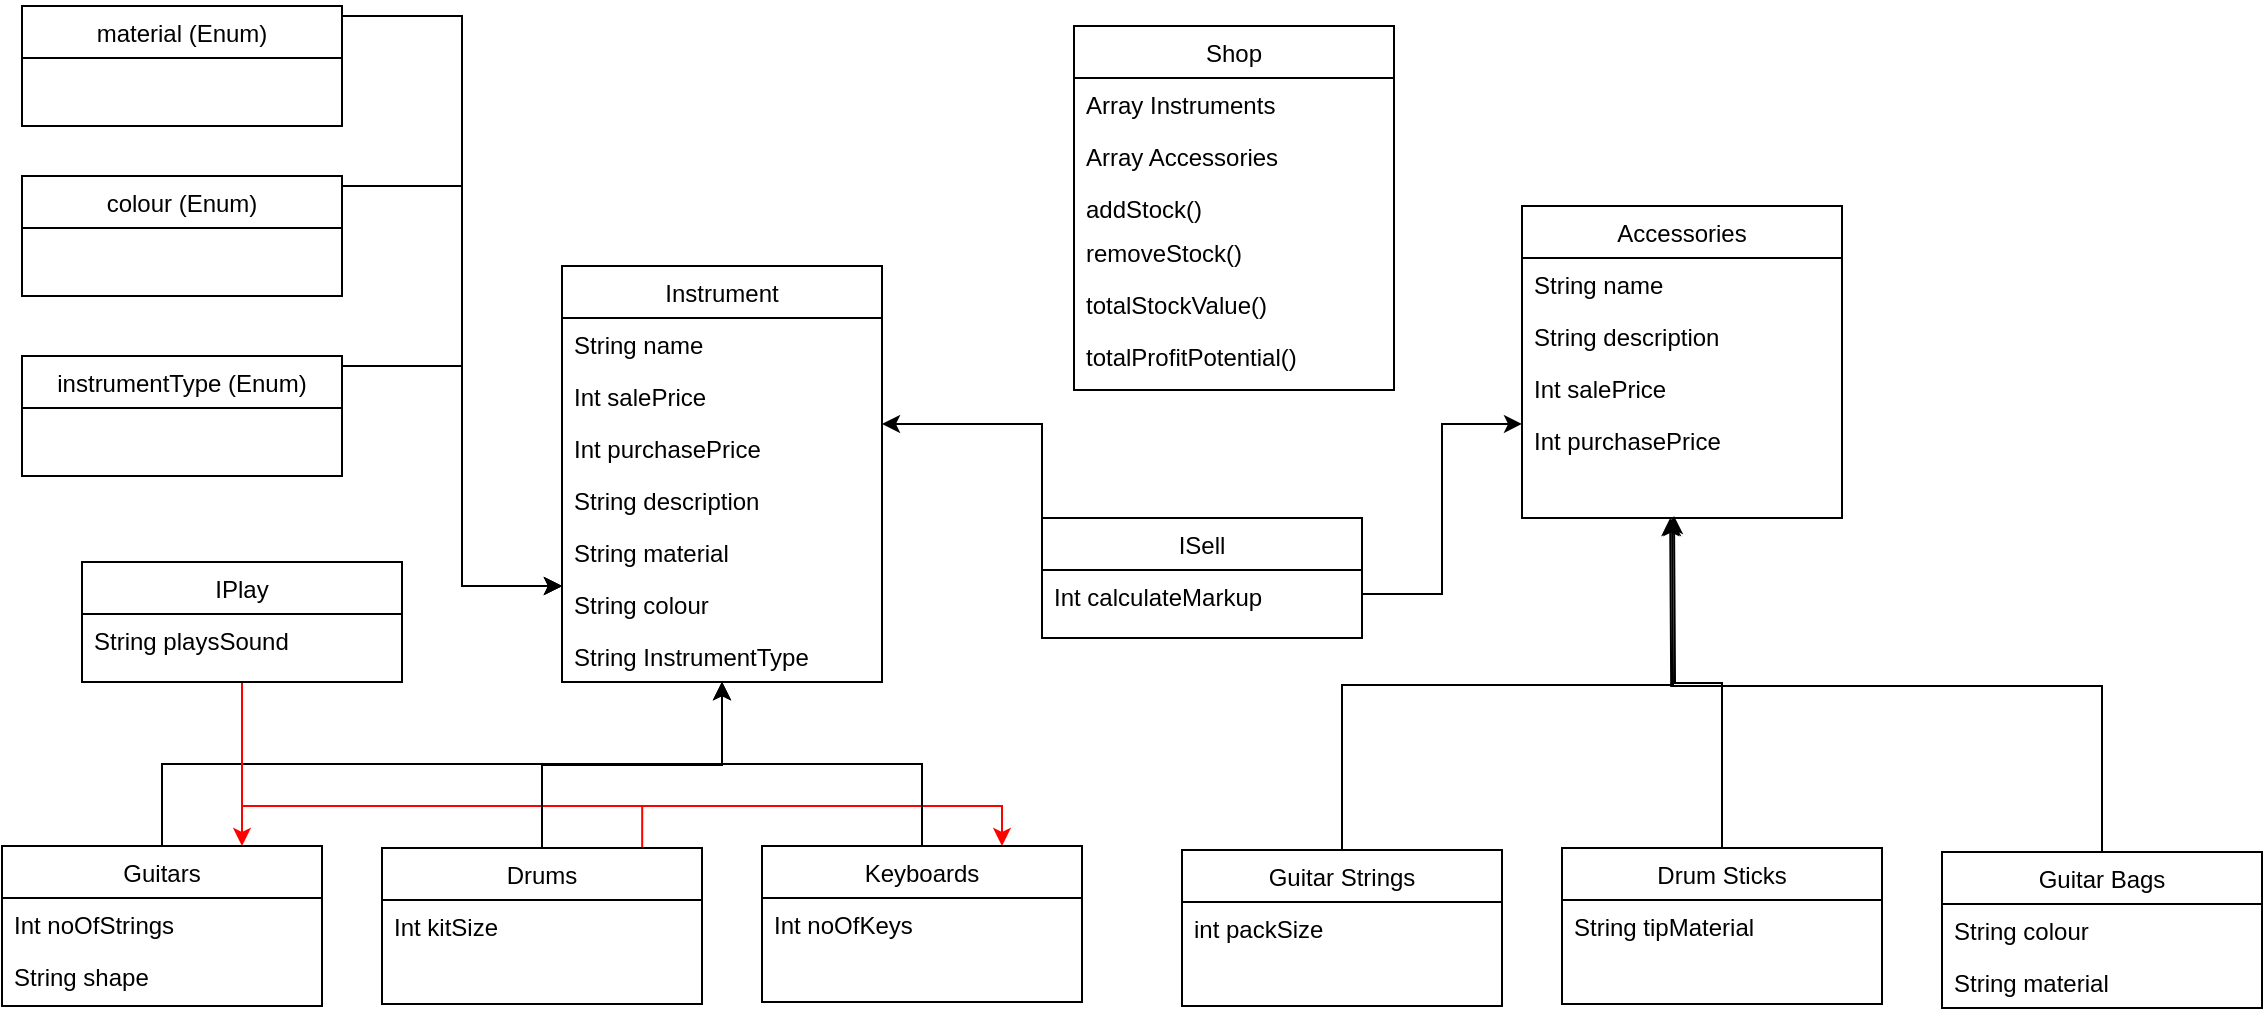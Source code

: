<mxfile version="14.7.2" type="device"><diagram id="C5RBs43oDa-KdzZeNtuy" name="Page-1"><mxGraphModel dx="2065" dy="514" grid="1" gridSize="10" guides="1" tooltips="1" connect="1" arrows="1" fold="1" page="1" pageScale="1" pageWidth="827" pageHeight="1169" math="0" shadow="0"><root><mxCell id="WIyWlLk6GJQsqaUBKTNV-0"/><mxCell id="WIyWlLk6GJQsqaUBKTNV-1" parent="WIyWlLk6GJQsqaUBKTNV-0"/><mxCell id="zkfFHV4jXpPFQw0GAbJ--13" value="Shop&#10;" style="swimlane;fontStyle=0;align=center;verticalAlign=top;childLayout=stackLayout;horizontal=1;startSize=26;horizontalStack=0;resizeParent=1;resizeLast=0;collapsible=1;marginBottom=0;rounded=0;shadow=0;strokeWidth=1;" parent="WIyWlLk6GJQsqaUBKTNV-1" vertex="1"><mxGeometry x="386" y="120" width="160" height="182" as="geometry"><mxRectangle x="340" y="380" width="170" height="26" as="alternateBounds"/></mxGeometry></mxCell><mxCell id="fQYTBatKoe05oKKrotgL-78" value="Array Instruments" style="text;align=left;verticalAlign=top;spacingLeft=4;spacingRight=4;overflow=hidden;rotatable=0;points=[[0,0.5],[1,0.5]];portConstraint=eastwest;" vertex="1" parent="zkfFHV4jXpPFQw0GAbJ--13"><mxGeometry y="26" width="160" height="26" as="geometry"/></mxCell><mxCell id="fQYTBatKoe05oKKrotgL-79" value="Array Accessories" style="text;align=left;verticalAlign=top;spacingLeft=4;spacingRight=4;overflow=hidden;rotatable=0;points=[[0,0.5],[1,0.5]];portConstraint=eastwest;" vertex="1" parent="zkfFHV4jXpPFQw0GAbJ--13"><mxGeometry y="52" width="160" height="26" as="geometry"/></mxCell><mxCell id="fQYTBatKoe05oKKrotgL-80" value="addStock()" style="text;align=left;verticalAlign=top;spacingLeft=4;spacingRight=4;overflow=hidden;rotatable=0;points=[[0,0.5],[1,0.5]];portConstraint=eastwest;" vertex="1" parent="zkfFHV4jXpPFQw0GAbJ--13"><mxGeometry y="78" width="160" height="22" as="geometry"/></mxCell><mxCell id="fQYTBatKoe05oKKrotgL-81" value="removeStock()" style="text;align=left;verticalAlign=top;spacingLeft=4;spacingRight=4;overflow=hidden;rotatable=0;points=[[0,0.5],[1,0.5]];portConstraint=eastwest;" vertex="1" parent="zkfFHV4jXpPFQw0GAbJ--13"><mxGeometry y="100" width="160" height="26" as="geometry"/></mxCell><mxCell id="fQYTBatKoe05oKKrotgL-82" value="totalStockValue()" style="text;align=left;verticalAlign=top;spacingLeft=4;spacingRight=4;overflow=hidden;rotatable=0;points=[[0,0.5],[1,0.5]];portConstraint=eastwest;" vertex="1" parent="zkfFHV4jXpPFQw0GAbJ--13"><mxGeometry y="126" width="160" height="26" as="geometry"/></mxCell><mxCell id="fQYTBatKoe05oKKrotgL-83" value="totalProfitPotential()" style="text;align=left;verticalAlign=top;spacingLeft=4;spacingRight=4;overflow=hidden;rotatable=0;points=[[0,0.5],[1,0.5]];portConstraint=eastwest;" vertex="1" parent="zkfFHV4jXpPFQw0GAbJ--13"><mxGeometry y="152" width="160" height="26" as="geometry"/></mxCell><mxCell id="fQYTBatKoe05oKKrotgL-1" value="Accessories" style="swimlane;fontStyle=0;align=center;verticalAlign=top;childLayout=stackLayout;horizontal=1;startSize=26;horizontalStack=0;resizeParent=1;resizeLast=0;collapsible=1;marginBottom=0;rounded=0;shadow=0;strokeWidth=1;" vertex="1" parent="WIyWlLk6GJQsqaUBKTNV-1"><mxGeometry x="610" y="210" width="160" height="156" as="geometry"><mxRectangle x="340" y="380" width="170" height="26" as="alternateBounds"/></mxGeometry></mxCell><mxCell id="fQYTBatKoe05oKKrotgL-64" value="String name" style="text;align=left;verticalAlign=top;spacingLeft=4;spacingRight=4;overflow=hidden;rotatable=0;points=[[0,0.5],[1,0.5]];portConstraint=eastwest;" vertex="1" parent="fQYTBatKoe05oKKrotgL-1"><mxGeometry y="26" width="160" height="26" as="geometry"/></mxCell><mxCell id="fQYTBatKoe05oKKrotgL-67" value="String description" style="text;align=left;verticalAlign=top;spacingLeft=4;spacingRight=4;overflow=hidden;rotatable=0;points=[[0,0.5],[1,0.5]];portConstraint=eastwest;" vertex="1" parent="fQYTBatKoe05oKKrotgL-1"><mxGeometry y="52" width="160" height="26" as="geometry"/></mxCell><mxCell id="fQYTBatKoe05oKKrotgL-65" value="Int salePrice" style="text;align=left;verticalAlign=top;spacingLeft=4;spacingRight=4;overflow=hidden;rotatable=0;points=[[0,0.5],[1,0.5]];portConstraint=eastwest;" vertex="1" parent="fQYTBatKoe05oKKrotgL-1"><mxGeometry y="78" width="160" height="26" as="geometry"/></mxCell><mxCell id="fQYTBatKoe05oKKrotgL-66" value="Int purchasePrice" style="text;align=left;verticalAlign=top;spacingLeft=4;spacingRight=4;overflow=hidden;rotatable=0;points=[[0,0.5],[1,0.5]];portConstraint=eastwest;" vertex="1" parent="fQYTBatKoe05oKKrotgL-1"><mxGeometry y="104" width="160" height="26" as="geometry"/></mxCell><mxCell id="fQYTBatKoe05oKKrotgL-45" style="edgeStyle=orthogonalEdgeStyle;rounded=0;orthogonalLoop=1;jettySize=auto;html=1;exitX=0.5;exitY=0;exitDx=0;exitDy=0;entryX=0.5;entryY=1;entryDx=0;entryDy=0;" edge="1" parent="WIyWlLk6GJQsqaUBKTNV-1" source="fQYTBatKoe05oKKrotgL-13" target="fQYTBatKoe05oKKrotgL-19"><mxGeometry relative="1" as="geometry"/></mxCell><mxCell id="fQYTBatKoe05oKKrotgL-13" value="Guitars" style="swimlane;fontStyle=0;align=center;verticalAlign=top;childLayout=stackLayout;horizontal=1;startSize=26;horizontalStack=0;resizeParent=1;resizeLast=0;collapsible=1;marginBottom=0;rounded=0;shadow=0;strokeWidth=1;" vertex="1" parent="WIyWlLk6GJQsqaUBKTNV-1"><mxGeometry x="-150" y="530" width="160" height="80" as="geometry"><mxRectangle x="130" y="380" width="160" height="26" as="alternateBounds"/></mxGeometry></mxCell><mxCell id="fQYTBatKoe05oKKrotgL-36" value="Int noOfStrings" style="text;align=left;verticalAlign=top;spacingLeft=4;spacingRight=4;overflow=hidden;rotatable=0;points=[[0,0.5],[1,0.5]];portConstraint=eastwest;" vertex="1" parent="fQYTBatKoe05oKKrotgL-13"><mxGeometry y="26" width="160" height="26" as="geometry"/></mxCell><mxCell id="fQYTBatKoe05oKKrotgL-37" value="String shape" style="text;align=left;verticalAlign=top;spacingLeft=4;spacingRight=4;overflow=hidden;rotatable=0;points=[[0,0.5],[1,0.5]];portConstraint=eastwest;" vertex="1" parent="fQYTBatKoe05oKKrotgL-13"><mxGeometry y="52" width="160" height="26" as="geometry"/></mxCell><mxCell id="fQYTBatKoe05oKKrotgL-19" value="Instrument" style="swimlane;fontStyle=0;align=center;verticalAlign=top;childLayout=stackLayout;horizontal=1;startSize=26;horizontalStack=0;resizeParent=1;resizeLast=0;collapsible=1;marginBottom=0;rounded=0;shadow=0;strokeWidth=1;" vertex="1" parent="WIyWlLk6GJQsqaUBKTNV-1"><mxGeometry x="130" y="240" width="160" height="208" as="geometry"><mxRectangle x="340" y="380" width="170" height="26" as="alternateBounds"/></mxGeometry></mxCell><mxCell id="fQYTBatKoe05oKKrotgL-29" value="String name" style="text;align=left;verticalAlign=top;spacingLeft=4;spacingRight=4;overflow=hidden;rotatable=0;points=[[0,0.5],[1,0.5]];portConstraint=eastwest;" vertex="1" parent="fQYTBatKoe05oKKrotgL-19"><mxGeometry y="26" width="160" height="26" as="geometry"/></mxCell><mxCell id="fQYTBatKoe05oKKrotgL-0" value="Int salePrice" style="text;align=left;verticalAlign=top;spacingLeft=4;spacingRight=4;overflow=hidden;rotatable=0;points=[[0,0.5],[1,0.5]];portConstraint=eastwest;" vertex="1" parent="fQYTBatKoe05oKKrotgL-19"><mxGeometry y="52" width="160" height="26" as="geometry"/></mxCell><mxCell id="fQYTBatKoe05oKKrotgL-12" value="Int purchasePrice" style="text;align=left;verticalAlign=top;spacingLeft=4;spacingRight=4;overflow=hidden;rotatable=0;points=[[0,0.5],[1,0.5]];portConstraint=eastwest;" vertex="1" parent="fQYTBatKoe05oKKrotgL-19"><mxGeometry y="78" width="160" height="26" as="geometry"/></mxCell><mxCell id="fQYTBatKoe05oKKrotgL-31" value="String description" style="text;align=left;verticalAlign=top;spacingLeft=4;spacingRight=4;overflow=hidden;rotatable=0;points=[[0,0.5],[1,0.5]];portConstraint=eastwest;" vertex="1" parent="fQYTBatKoe05oKKrotgL-19"><mxGeometry y="104" width="160" height="26" as="geometry"/></mxCell><mxCell id="fQYTBatKoe05oKKrotgL-21" value="String material" style="text;align=left;verticalAlign=top;spacingLeft=4;spacingRight=4;overflow=hidden;rotatable=0;points=[[0,0.5],[1,0.5]];portConstraint=eastwest;" vertex="1" parent="fQYTBatKoe05oKKrotgL-19"><mxGeometry y="130" width="160" height="26" as="geometry"/></mxCell><mxCell id="fQYTBatKoe05oKKrotgL-24" value="String colour" style="text;align=left;verticalAlign=top;spacingLeft=4;spacingRight=4;overflow=hidden;rotatable=0;points=[[0,0.5],[1,0.5]];portConstraint=eastwest;" vertex="1" parent="fQYTBatKoe05oKKrotgL-19"><mxGeometry y="156" width="160" height="26" as="geometry"/></mxCell><mxCell id="fQYTBatKoe05oKKrotgL-25" value="String InstrumentType" style="text;align=left;verticalAlign=top;spacingLeft=4;spacingRight=4;overflow=hidden;rotatable=0;points=[[0,0.5],[1,0.5]];portConstraint=eastwest;" vertex="1" parent="fQYTBatKoe05oKKrotgL-19"><mxGeometry y="182" width="160" height="26" as="geometry"/></mxCell><mxCell id="fQYTBatKoe05oKKrotgL-86" style="edgeStyle=orthogonalEdgeStyle;rounded=0;orthogonalLoop=1;jettySize=auto;html=1;exitX=0.5;exitY=1;exitDx=0;exitDy=0;entryX=0.75;entryY=0;entryDx=0;entryDy=0;strokeColor=#FF0000;" edge="1" parent="WIyWlLk6GJQsqaUBKTNV-1" source="fQYTBatKoe05oKKrotgL-26" target="fQYTBatKoe05oKKrotgL-13"><mxGeometry relative="1" as="geometry"/></mxCell><mxCell id="fQYTBatKoe05oKKrotgL-87" style="edgeStyle=orthogonalEdgeStyle;rounded=0;orthogonalLoop=1;jettySize=auto;html=1;exitX=0.5;exitY=1;exitDx=0;exitDy=0;entryX=0.813;entryY=0.115;entryDx=0;entryDy=0;entryPerimeter=0;strokeColor=#FF0000;" edge="1" parent="WIyWlLk6GJQsqaUBKTNV-1" source="fQYTBatKoe05oKKrotgL-26" target="fQYTBatKoe05oKKrotgL-38"><mxGeometry relative="1" as="geometry"><Array as="points"><mxPoint x="-30" y="510"/><mxPoint x="170" y="510"/></Array></mxGeometry></mxCell><mxCell id="fQYTBatKoe05oKKrotgL-88" style="edgeStyle=orthogonalEdgeStyle;rounded=0;orthogonalLoop=1;jettySize=auto;html=1;exitX=0.5;exitY=1;exitDx=0;exitDy=0;entryX=0.75;entryY=0;entryDx=0;entryDy=0;fillColor=#FF0000;strokeColor=#FF0000;" edge="1" parent="WIyWlLk6GJQsqaUBKTNV-1" source="fQYTBatKoe05oKKrotgL-26" target="fQYTBatKoe05oKKrotgL-41"><mxGeometry relative="1" as="geometry"><Array as="points"><mxPoint x="-30" y="510"/><mxPoint x="350" y="510"/></Array></mxGeometry></mxCell><mxCell id="fQYTBatKoe05oKKrotgL-26" value="IPlay" style="swimlane;fontStyle=0;align=center;verticalAlign=top;childLayout=stackLayout;horizontal=1;startSize=26;horizontalStack=0;resizeParent=1;resizeLast=0;collapsible=1;marginBottom=0;rounded=0;shadow=0;strokeWidth=1;" vertex="1" parent="WIyWlLk6GJQsqaUBKTNV-1"><mxGeometry x="-110" y="388" width="160" height="60" as="geometry"><mxRectangle x="340" y="380" width="170" height="26" as="alternateBounds"/></mxGeometry></mxCell><mxCell id="fQYTBatKoe05oKKrotgL-27" value="String playsSound" style="text;align=left;verticalAlign=top;spacingLeft=4;spacingRight=4;overflow=hidden;rotatable=0;points=[[0,0.5],[1,0.5]];portConstraint=eastwest;" vertex="1" parent="fQYTBatKoe05oKKrotgL-26"><mxGeometry y="26" width="160" height="26" as="geometry"/></mxCell><mxCell id="fQYTBatKoe05oKKrotgL-61" style="edgeStyle=orthogonalEdgeStyle;rounded=0;orthogonalLoop=1;jettySize=auto;html=1;exitX=1;exitY=0.5;exitDx=0;exitDy=0;" edge="1" parent="WIyWlLk6GJQsqaUBKTNV-1" source="fQYTBatKoe05oKKrotgL-32"><mxGeometry relative="1" as="geometry"><mxPoint x="130" y="400" as="targetPoint"/><Array as="points"><mxPoint x="80" y="200"/><mxPoint x="80" y="400"/></Array></mxGeometry></mxCell><mxCell id="fQYTBatKoe05oKKrotgL-32" value="colour (Enum)" style="swimlane;fontStyle=0;align=center;verticalAlign=top;childLayout=stackLayout;horizontal=1;startSize=26;horizontalStack=0;resizeParent=1;resizeLast=0;collapsible=1;marginBottom=0;rounded=0;shadow=0;strokeWidth=1;" vertex="1" parent="WIyWlLk6GJQsqaUBKTNV-1"><mxGeometry x="-140" y="195" width="160" height="60" as="geometry"><mxRectangle x="340" y="380" width="170" height="26" as="alternateBounds"/></mxGeometry></mxCell><mxCell id="fQYTBatKoe05oKKrotgL-63" style="edgeStyle=orthogonalEdgeStyle;rounded=0;orthogonalLoop=1;jettySize=auto;html=1;exitX=1;exitY=0.5;exitDx=0;exitDy=0;" edge="1" parent="WIyWlLk6GJQsqaUBKTNV-1" source="fQYTBatKoe05oKKrotgL-33" target="fQYTBatKoe05oKKrotgL-24"><mxGeometry relative="1" as="geometry"><Array as="points"><mxPoint x="80" y="115"/><mxPoint x="80" y="400"/></Array></mxGeometry></mxCell><mxCell id="fQYTBatKoe05oKKrotgL-33" value="material (Enum)" style="swimlane;fontStyle=0;align=center;verticalAlign=top;childLayout=stackLayout;horizontal=1;startSize=26;horizontalStack=0;resizeParent=1;resizeLast=0;collapsible=1;marginBottom=0;rounded=0;shadow=0;strokeWidth=1;" vertex="1" parent="WIyWlLk6GJQsqaUBKTNV-1"><mxGeometry x="-140" y="110" width="160" height="60" as="geometry"><mxRectangle x="340" y="380" width="170" height="26" as="alternateBounds"/></mxGeometry></mxCell><mxCell id="fQYTBatKoe05oKKrotgL-62" style="edgeStyle=orthogonalEdgeStyle;rounded=0;orthogonalLoop=1;jettySize=auto;html=1;exitX=1;exitY=0.5;exitDx=0;exitDy=0;" edge="1" parent="WIyWlLk6GJQsqaUBKTNV-1" source="fQYTBatKoe05oKKrotgL-34"><mxGeometry relative="1" as="geometry"><mxPoint x="130" y="400" as="targetPoint"/><Array as="points"><mxPoint x="80" y="290"/><mxPoint x="80" y="400"/></Array></mxGeometry></mxCell><mxCell id="fQYTBatKoe05oKKrotgL-34" value="instrumentType (Enum)" style="swimlane;fontStyle=0;align=center;verticalAlign=top;childLayout=stackLayout;horizontal=1;startSize=26;horizontalStack=0;resizeParent=1;resizeLast=0;collapsible=1;marginBottom=0;rounded=0;shadow=0;strokeWidth=1;" vertex="1" parent="WIyWlLk6GJQsqaUBKTNV-1"><mxGeometry x="-140" y="285" width="160" height="60" as="geometry"><mxRectangle x="340" y="380" width="170" height="26" as="alternateBounds"/></mxGeometry></mxCell><mxCell id="fQYTBatKoe05oKKrotgL-48" style="edgeStyle=orthogonalEdgeStyle;rounded=0;orthogonalLoop=1;jettySize=auto;html=1;exitX=0.5;exitY=0;exitDx=0;exitDy=0;entryX=0.5;entryY=1;entryDx=0;entryDy=0;entryPerimeter=0;" edge="1" parent="WIyWlLk6GJQsqaUBKTNV-1" source="fQYTBatKoe05oKKrotgL-38" target="fQYTBatKoe05oKKrotgL-25"><mxGeometry relative="1" as="geometry"/></mxCell><mxCell id="fQYTBatKoe05oKKrotgL-38" value="Drums" style="swimlane;fontStyle=0;align=center;verticalAlign=top;childLayout=stackLayout;horizontal=1;startSize=26;horizontalStack=0;resizeParent=1;resizeLast=0;collapsible=1;marginBottom=0;rounded=0;shadow=0;strokeWidth=1;" vertex="1" parent="WIyWlLk6GJQsqaUBKTNV-1"><mxGeometry x="40" y="531" width="160" height="78" as="geometry"><mxRectangle x="130" y="380" width="160" height="26" as="alternateBounds"/></mxGeometry></mxCell><mxCell id="fQYTBatKoe05oKKrotgL-39" value="Int kitSize" style="text;align=left;verticalAlign=top;spacingLeft=4;spacingRight=4;overflow=hidden;rotatable=0;points=[[0,0.5],[1,0.5]];portConstraint=eastwest;" vertex="1" parent="fQYTBatKoe05oKKrotgL-38"><mxGeometry y="26" width="160" height="26" as="geometry"/></mxCell><mxCell id="fQYTBatKoe05oKKrotgL-47" style="edgeStyle=orthogonalEdgeStyle;rounded=0;orthogonalLoop=1;jettySize=auto;html=1;exitX=0.5;exitY=0;exitDx=0;exitDy=0;entryX=0.5;entryY=1;entryDx=0;entryDy=0;entryPerimeter=0;" edge="1" parent="WIyWlLk6GJQsqaUBKTNV-1" source="fQYTBatKoe05oKKrotgL-41" target="fQYTBatKoe05oKKrotgL-25"><mxGeometry relative="1" as="geometry"/></mxCell><mxCell id="fQYTBatKoe05oKKrotgL-41" value="Keyboards" style="swimlane;fontStyle=0;align=center;verticalAlign=top;childLayout=stackLayout;horizontal=1;startSize=26;horizontalStack=0;resizeParent=1;resizeLast=0;collapsible=1;marginBottom=0;rounded=0;shadow=0;strokeWidth=1;" vertex="1" parent="WIyWlLk6GJQsqaUBKTNV-1"><mxGeometry x="230" y="530" width="160" height="78" as="geometry"><mxRectangle x="130" y="380" width="160" height="26" as="alternateBounds"/></mxGeometry></mxCell><mxCell id="fQYTBatKoe05oKKrotgL-42" value="Int noOfKeys" style="text;align=left;verticalAlign=top;spacingLeft=4;spacingRight=4;overflow=hidden;rotatable=0;points=[[0,0.5],[1,0.5]];portConstraint=eastwest;" vertex="1" parent="fQYTBatKoe05oKKrotgL-41"><mxGeometry y="26" width="160" height="26" as="geometry"/></mxCell><mxCell id="fQYTBatKoe05oKKrotgL-43" value="ISell" style="swimlane;fontStyle=0;align=center;verticalAlign=top;childLayout=stackLayout;horizontal=1;startSize=26;horizontalStack=0;resizeParent=1;resizeLast=0;collapsible=1;marginBottom=0;rounded=0;shadow=0;strokeWidth=1;" vertex="1" parent="WIyWlLk6GJQsqaUBKTNV-1"><mxGeometry x="370" y="366" width="160" height="60" as="geometry"><mxRectangle x="340" y="380" width="170" height="26" as="alternateBounds"/></mxGeometry></mxCell><mxCell id="fQYTBatKoe05oKKrotgL-44" value="Int calculateMarkup" style="text;align=left;verticalAlign=top;spacingLeft=4;spacingRight=4;overflow=hidden;rotatable=0;points=[[0,0.5],[1,0.5]];portConstraint=eastwest;" vertex="1" parent="fQYTBatKoe05oKKrotgL-43"><mxGeometry y="26" width="160" height="24" as="geometry"/></mxCell><mxCell id="fQYTBatKoe05oKKrotgL-73" style="edgeStyle=orthogonalEdgeStyle;rounded=0;orthogonalLoop=1;jettySize=auto;html=1;exitX=0.5;exitY=0;exitDx=0;exitDy=0;entryX=0.469;entryY=1;entryDx=0;entryDy=0;entryPerimeter=0;" edge="1" parent="WIyWlLk6GJQsqaUBKTNV-1" source="fQYTBatKoe05oKKrotgL-49"><mxGeometry relative="1" as="geometry"><mxPoint x="685.04" y="366" as="targetPoint"/></mxGeometry></mxCell><mxCell id="fQYTBatKoe05oKKrotgL-49" value="Guitar Strings" style="swimlane;fontStyle=0;align=center;verticalAlign=top;childLayout=stackLayout;horizontal=1;startSize=26;horizontalStack=0;resizeParent=1;resizeLast=0;collapsible=1;marginBottom=0;rounded=0;shadow=0;strokeWidth=1;" vertex="1" parent="WIyWlLk6GJQsqaUBKTNV-1"><mxGeometry x="440" y="532" width="160" height="78" as="geometry"><mxRectangle x="130" y="380" width="160" height="26" as="alternateBounds"/></mxGeometry></mxCell><mxCell id="fQYTBatKoe05oKKrotgL-50" value="int packSize" style="text;align=left;verticalAlign=top;spacingLeft=4;spacingRight=4;overflow=hidden;rotatable=0;points=[[0,0.5],[1,0.5]];portConstraint=eastwest;" vertex="1" parent="fQYTBatKoe05oKKrotgL-49"><mxGeometry y="26" width="160" height="26" as="geometry"/></mxCell><mxCell id="fQYTBatKoe05oKKrotgL-74" style="edgeStyle=orthogonalEdgeStyle;rounded=0;orthogonalLoop=1;jettySize=auto;html=1;exitX=0.5;exitY=0;exitDx=0;exitDy=0;entryX=0.475;entryY=0.962;entryDx=0;entryDy=0;entryPerimeter=0;" edge="1" parent="WIyWlLk6GJQsqaUBKTNV-1" source="fQYTBatKoe05oKKrotgL-52"><mxGeometry relative="1" as="geometry"><mxPoint x="686" y="365.012" as="targetPoint"/></mxGeometry></mxCell><mxCell id="fQYTBatKoe05oKKrotgL-52" value="Drum Sticks" style="swimlane;fontStyle=0;align=center;verticalAlign=top;childLayout=stackLayout;horizontal=1;startSize=26;horizontalStack=0;resizeParent=1;resizeLast=0;collapsible=1;marginBottom=0;rounded=0;shadow=0;strokeWidth=1;" vertex="1" parent="WIyWlLk6GJQsqaUBKTNV-1"><mxGeometry x="630" y="531" width="160" height="78" as="geometry"><mxRectangle x="130" y="380" width="160" height="26" as="alternateBounds"/></mxGeometry></mxCell><mxCell id="fQYTBatKoe05oKKrotgL-53" value="String tipMaterial" style="text;align=left;verticalAlign=top;spacingLeft=4;spacingRight=4;overflow=hidden;rotatable=0;points=[[0,0.5],[1,0.5]];portConstraint=eastwest;" vertex="1" parent="fQYTBatKoe05oKKrotgL-52"><mxGeometry y="26" width="160" height="26" as="geometry"/></mxCell><mxCell id="fQYTBatKoe05oKKrotgL-72" style="edgeStyle=orthogonalEdgeStyle;rounded=0;orthogonalLoop=1;jettySize=auto;html=1;exitX=0.5;exitY=0;exitDx=0;exitDy=0;entryX=0.463;entryY=1;entryDx=0;entryDy=0;entryPerimeter=0;" edge="1" parent="WIyWlLk6GJQsqaUBKTNV-1" source="fQYTBatKoe05oKKrotgL-54"><mxGeometry relative="1" as="geometry"><mxPoint x="684.08" y="366" as="targetPoint"/></mxGeometry></mxCell><mxCell id="fQYTBatKoe05oKKrotgL-54" value="Guitar Bags" style="swimlane;fontStyle=0;align=center;verticalAlign=top;childLayout=stackLayout;horizontal=1;startSize=26;horizontalStack=0;resizeParent=1;resizeLast=0;collapsible=1;marginBottom=0;rounded=0;shadow=0;strokeWidth=1;" vertex="1" parent="WIyWlLk6GJQsqaUBKTNV-1"><mxGeometry x="820" y="533" width="160" height="78" as="geometry"><mxRectangle x="130" y="380" width="160" height="26" as="alternateBounds"/></mxGeometry></mxCell><mxCell id="fQYTBatKoe05oKKrotgL-55" value="String colour" style="text;align=left;verticalAlign=top;spacingLeft=4;spacingRight=4;overflow=hidden;rotatable=0;points=[[0,0.5],[1,0.5]];portConstraint=eastwest;" vertex="1" parent="fQYTBatKoe05oKKrotgL-54"><mxGeometry y="26" width="160" height="26" as="geometry"/></mxCell><mxCell id="fQYTBatKoe05oKKrotgL-91" value="String material" style="text;align=left;verticalAlign=top;spacingLeft=4;spacingRight=4;overflow=hidden;rotatable=0;points=[[0,0.5],[1,0.5]];portConstraint=eastwest;" vertex="1" parent="fQYTBatKoe05oKKrotgL-54"><mxGeometry y="52" width="160" height="26" as="geometry"/></mxCell><mxCell id="fQYTBatKoe05oKKrotgL-76" style="edgeStyle=orthogonalEdgeStyle;rounded=0;orthogonalLoop=1;jettySize=auto;html=1;exitX=0;exitY=0.5;exitDx=0;exitDy=0;entryX=1;entryY=0.038;entryDx=0;entryDy=0;entryPerimeter=0;" edge="1" parent="WIyWlLk6GJQsqaUBKTNV-1" source="fQYTBatKoe05oKKrotgL-44" target="fQYTBatKoe05oKKrotgL-12"><mxGeometry relative="1" as="geometry"><Array as="points"><mxPoint x="310" y="319"/><mxPoint x="310" y="319"/></Array></mxGeometry></mxCell><mxCell id="fQYTBatKoe05oKKrotgL-77" style="edgeStyle=orthogonalEdgeStyle;rounded=0;orthogonalLoop=1;jettySize=auto;html=1;exitX=1;exitY=0.5;exitDx=0;exitDy=0;entryX=0;entryY=0.192;entryDx=0;entryDy=0;entryPerimeter=0;" edge="1" parent="WIyWlLk6GJQsqaUBKTNV-1" source="fQYTBatKoe05oKKrotgL-44" target="fQYTBatKoe05oKKrotgL-66"><mxGeometry relative="1" as="geometry"/></mxCell></root></mxGraphModel></diagram></mxfile>